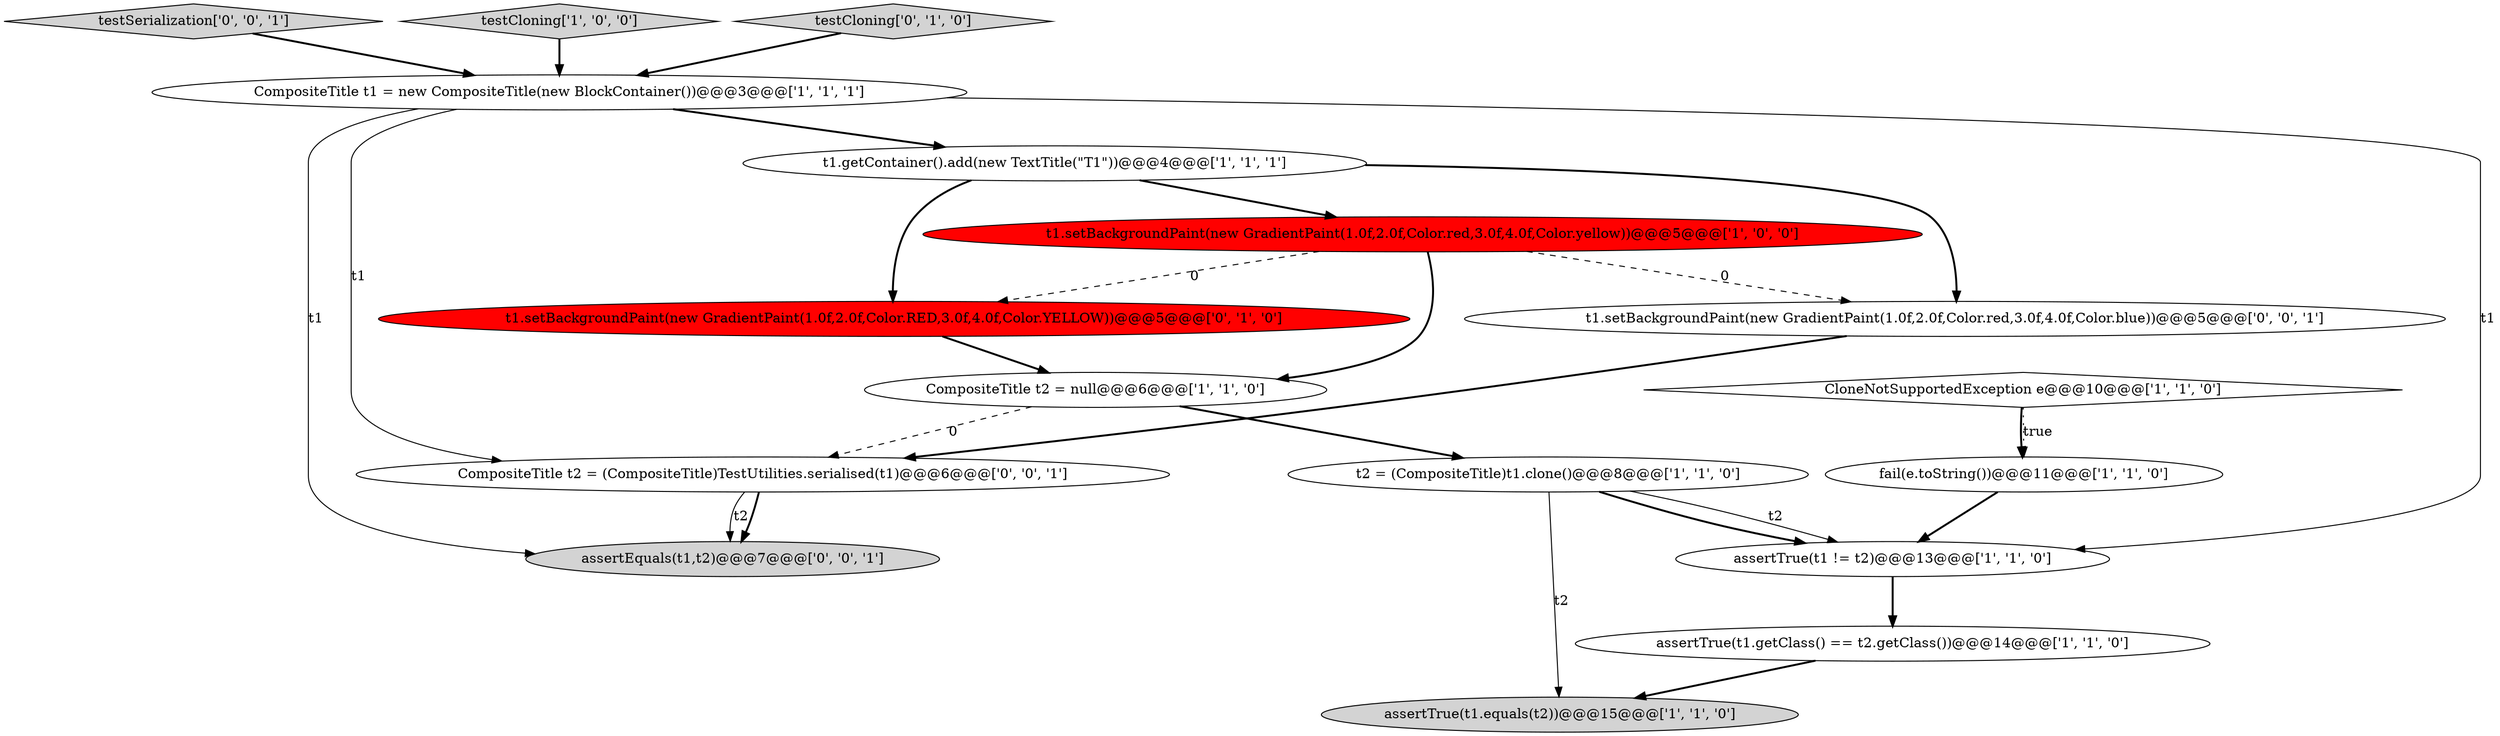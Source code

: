 digraph {
9 [style = filled, label = "t2 = (CompositeTitle)t1.clone()@@@8@@@['1', '1', '0']", fillcolor = white, shape = ellipse image = "AAA0AAABBB1BBB"];
11 [style = filled, label = "t1.setBackgroundPaint(new GradientPaint(1.0f,2.0f,Color.RED,3.0f,4.0f,Color.YELLOW))@@@5@@@['0', '1', '0']", fillcolor = red, shape = ellipse image = "AAA1AAABBB2BBB"];
2 [style = filled, label = "fail(e.toString())@@@11@@@['1', '1', '0']", fillcolor = white, shape = ellipse image = "AAA0AAABBB1BBB"];
6 [style = filled, label = "CompositeTitle t1 = new CompositeTitle(new BlockContainer())@@@3@@@['1', '1', '1']", fillcolor = white, shape = ellipse image = "AAA0AAABBB1BBB"];
14 [style = filled, label = "assertEquals(t1,t2)@@@7@@@['0', '0', '1']", fillcolor = lightgray, shape = ellipse image = "AAA0AAABBB3BBB"];
8 [style = filled, label = "assertTrue(t1.getClass() == t2.getClass())@@@14@@@['1', '1', '0']", fillcolor = white, shape = ellipse image = "AAA0AAABBB1BBB"];
13 [style = filled, label = "CompositeTitle t2 = (CompositeTitle)TestUtilities.serialised(t1)@@@6@@@['0', '0', '1']", fillcolor = white, shape = ellipse image = "AAA0AAABBB3BBB"];
10 [style = filled, label = "CompositeTitle t2 = null@@@6@@@['1', '1', '0']", fillcolor = white, shape = ellipse image = "AAA0AAABBB1BBB"];
1 [style = filled, label = "t1.setBackgroundPaint(new GradientPaint(1.0f,2.0f,Color.red,3.0f,4.0f,Color.yellow))@@@5@@@['1', '0', '0']", fillcolor = red, shape = ellipse image = "AAA1AAABBB1BBB"];
7 [style = filled, label = "t1.getContainer().add(new TextTitle(\"T1\"))@@@4@@@['1', '1', '1']", fillcolor = white, shape = ellipse image = "AAA0AAABBB1BBB"];
15 [style = filled, label = "t1.setBackgroundPaint(new GradientPaint(1.0f,2.0f,Color.red,3.0f,4.0f,Color.blue))@@@5@@@['0', '0', '1']", fillcolor = white, shape = ellipse image = "AAA0AAABBB3BBB"];
16 [style = filled, label = "testSerialization['0', '0', '1']", fillcolor = lightgray, shape = diamond image = "AAA0AAABBB3BBB"];
4 [style = filled, label = "testCloning['1', '0', '0']", fillcolor = lightgray, shape = diamond image = "AAA0AAABBB1BBB"];
3 [style = filled, label = "assertTrue(t1.equals(t2))@@@15@@@['1', '1', '0']", fillcolor = lightgray, shape = ellipse image = "AAA0AAABBB1BBB"];
0 [style = filled, label = "CloneNotSupportedException e@@@10@@@['1', '1', '0']", fillcolor = white, shape = diamond image = "AAA0AAABBB1BBB"];
12 [style = filled, label = "testCloning['0', '1', '0']", fillcolor = lightgray, shape = diamond image = "AAA0AAABBB2BBB"];
5 [style = filled, label = "assertTrue(t1 != t2)@@@13@@@['1', '1', '0']", fillcolor = white, shape = ellipse image = "AAA0AAABBB1BBB"];
5->8 [style = bold, label=""];
13->14 [style = solid, label="t2"];
15->13 [style = bold, label=""];
7->11 [style = bold, label=""];
7->1 [style = bold, label=""];
4->6 [style = bold, label=""];
1->15 [style = dashed, label="0"];
16->6 [style = bold, label=""];
0->2 [style = bold, label=""];
8->3 [style = bold, label=""];
10->13 [style = dashed, label="0"];
12->6 [style = bold, label=""];
6->14 [style = solid, label="t1"];
6->5 [style = solid, label="t1"];
11->10 [style = bold, label=""];
9->5 [style = solid, label="t2"];
6->13 [style = solid, label="t1"];
1->11 [style = dashed, label="0"];
9->5 [style = bold, label=""];
7->15 [style = bold, label=""];
10->9 [style = bold, label=""];
0->2 [style = dotted, label="true"];
6->7 [style = bold, label=""];
1->10 [style = bold, label=""];
13->14 [style = bold, label=""];
9->3 [style = solid, label="t2"];
2->5 [style = bold, label=""];
}
